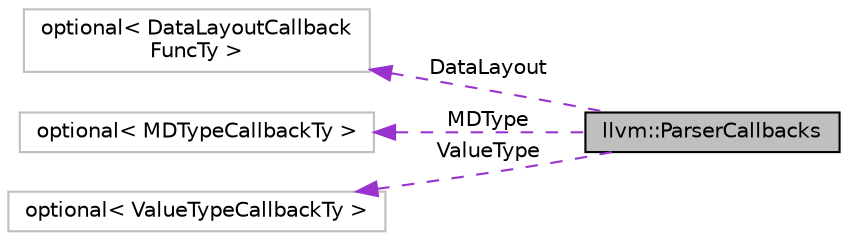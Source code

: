 digraph "llvm::ParserCallbacks"
{
 // LATEX_PDF_SIZE
  bgcolor="transparent";
  edge [fontname="Helvetica",fontsize="10",labelfontname="Helvetica",labelfontsize="10"];
  node [fontname="Helvetica",fontsize="10",shape=record];
  rankdir="LR";
  Node1 [label="llvm::ParserCallbacks",height=0.2,width=0.4,color="black", fillcolor="grey75", style="filled", fontcolor="black",tooltip=" "];
  Node2 -> Node1 [dir="back",color="darkorchid3",fontsize="10",style="dashed",label=" DataLayout" ,fontname="Helvetica"];
  Node2 [label="optional\< DataLayoutCallback\lFuncTy \>",height=0.2,width=0.4,color="grey75",tooltip=" "];
  Node3 -> Node1 [dir="back",color="darkorchid3",fontsize="10",style="dashed",label=" MDType" ,fontname="Helvetica"];
  Node3 [label="optional\< MDTypeCallbackTy \>",height=0.2,width=0.4,color="grey75",tooltip=" "];
  Node4 -> Node1 [dir="back",color="darkorchid3",fontsize="10",style="dashed",label=" ValueType" ,fontname="Helvetica"];
  Node4 [label="optional\< ValueTypeCallbackTy \>",height=0.2,width=0.4,color="grey75",tooltip=" "];
}
